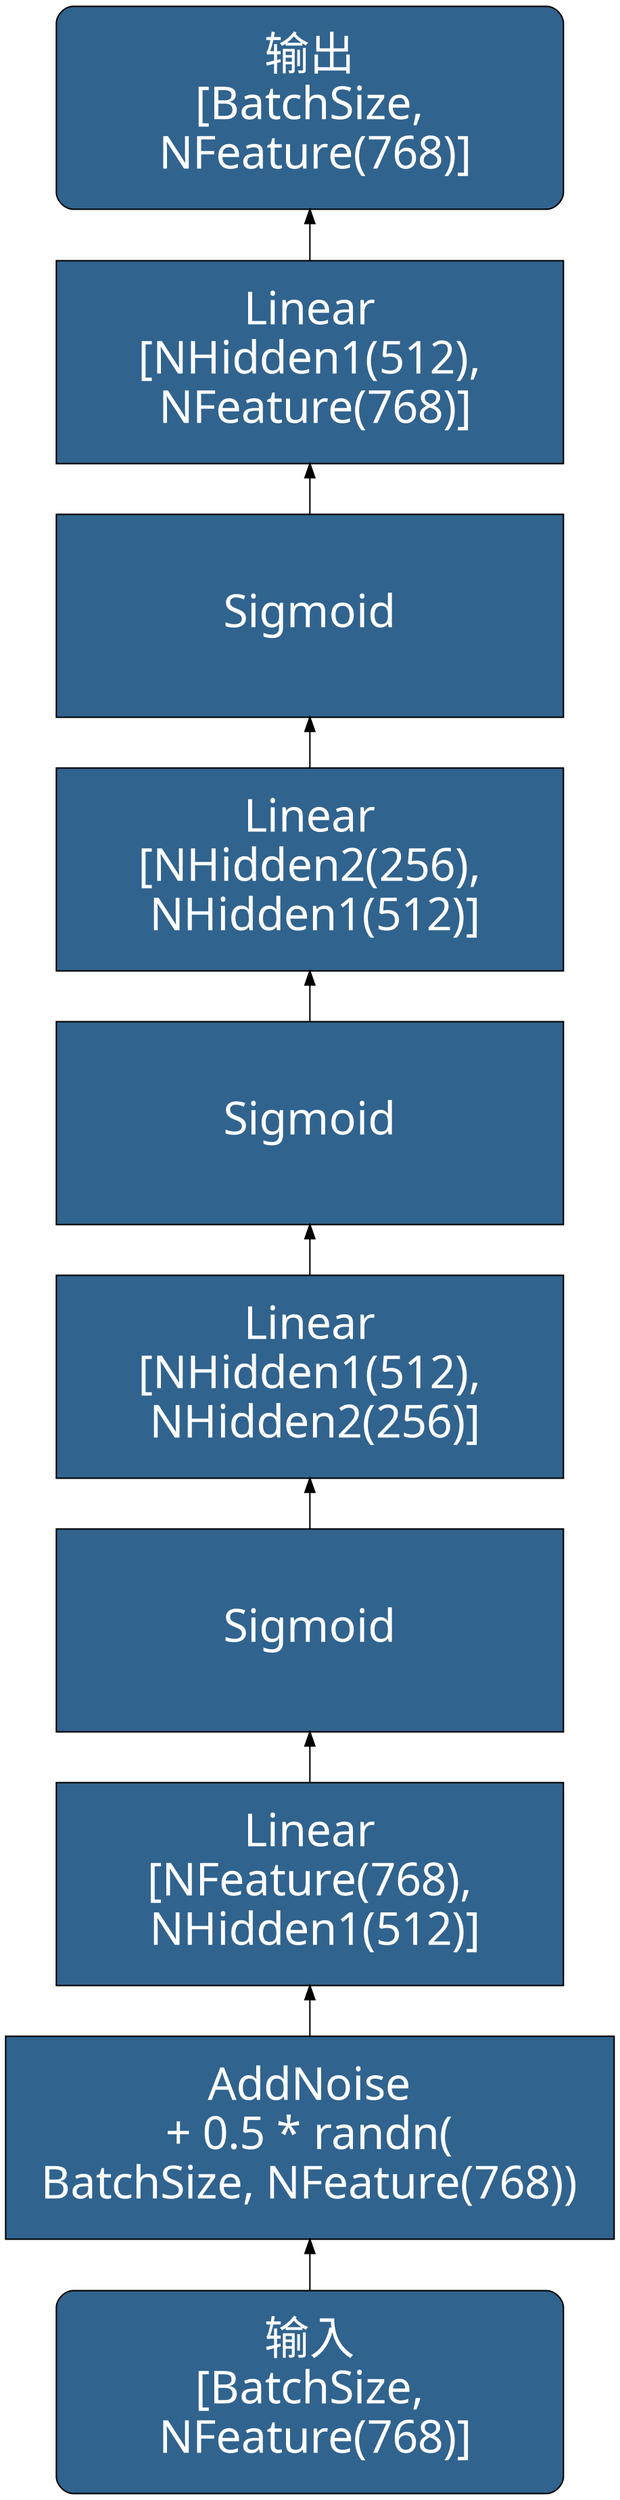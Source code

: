 digraph DenoiseAutoEncoder {
	rankdir=BT
    node [
		style=filled, 
		color=Black
		fontcolor=White, 
		fillcolor="#30638e", 
		fontname="SimHei",
		fontsize=32,
		width=5, height=2,
		shape="box",
	]
	
	
	inp       [label="输入\n[BatchSize,\n NFeature(768)]", shape="Mrecord"]
	noise     [label="AddNoise\n+ 0.5 * randn(\nBatchSize, NFeature(768))", width=6]
	ll1       [label="Linear\n[NFeature(768),\n NHidden1(512)]"]
    σ1        [label="Sigmoid"]
    ll2       [label="Linear\n[NHidden1(512),\n NHidden2(256)]"]
    σ2        [label="Sigmoid"]
    ll3       [label="Linear\n[NHidden2(256),\n NHidden1(512)]"]
    σ3        [label="Sigmoid"]
    ll4       [label="Linear\n[NHidden1(512),\n NFeature(768)]"]
	oup       [label="输出\n[BatchSize,\n NFeature(768)]", shape="Mrecord"]
	
	inp -> noise ->  ll1 -> σ1 -> ll2 -> σ2
        -> ll3 -> σ3 -> ll4 -> oup
}